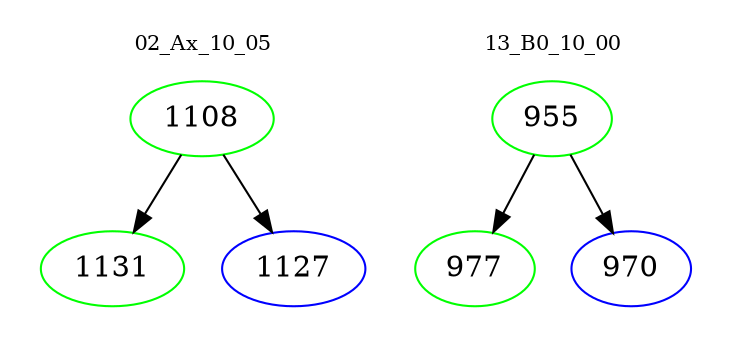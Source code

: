 digraph{
subgraph cluster_0 {
color = white
label = "02_Ax_10_05";
fontsize=10;
T0_1108 [label="1108", color="green"]
T0_1108 -> T0_1131 [color="black"]
T0_1131 [label="1131", color="green"]
T0_1108 -> T0_1127 [color="black"]
T0_1127 [label="1127", color="blue"]
}
subgraph cluster_1 {
color = white
label = "13_B0_10_00";
fontsize=10;
T1_955 [label="955", color="green"]
T1_955 -> T1_977 [color="black"]
T1_977 [label="977", color="green"]
T1_955 -> T1_970 [color="black"]
T1_970 [label="970", color="blue"]
}
}
